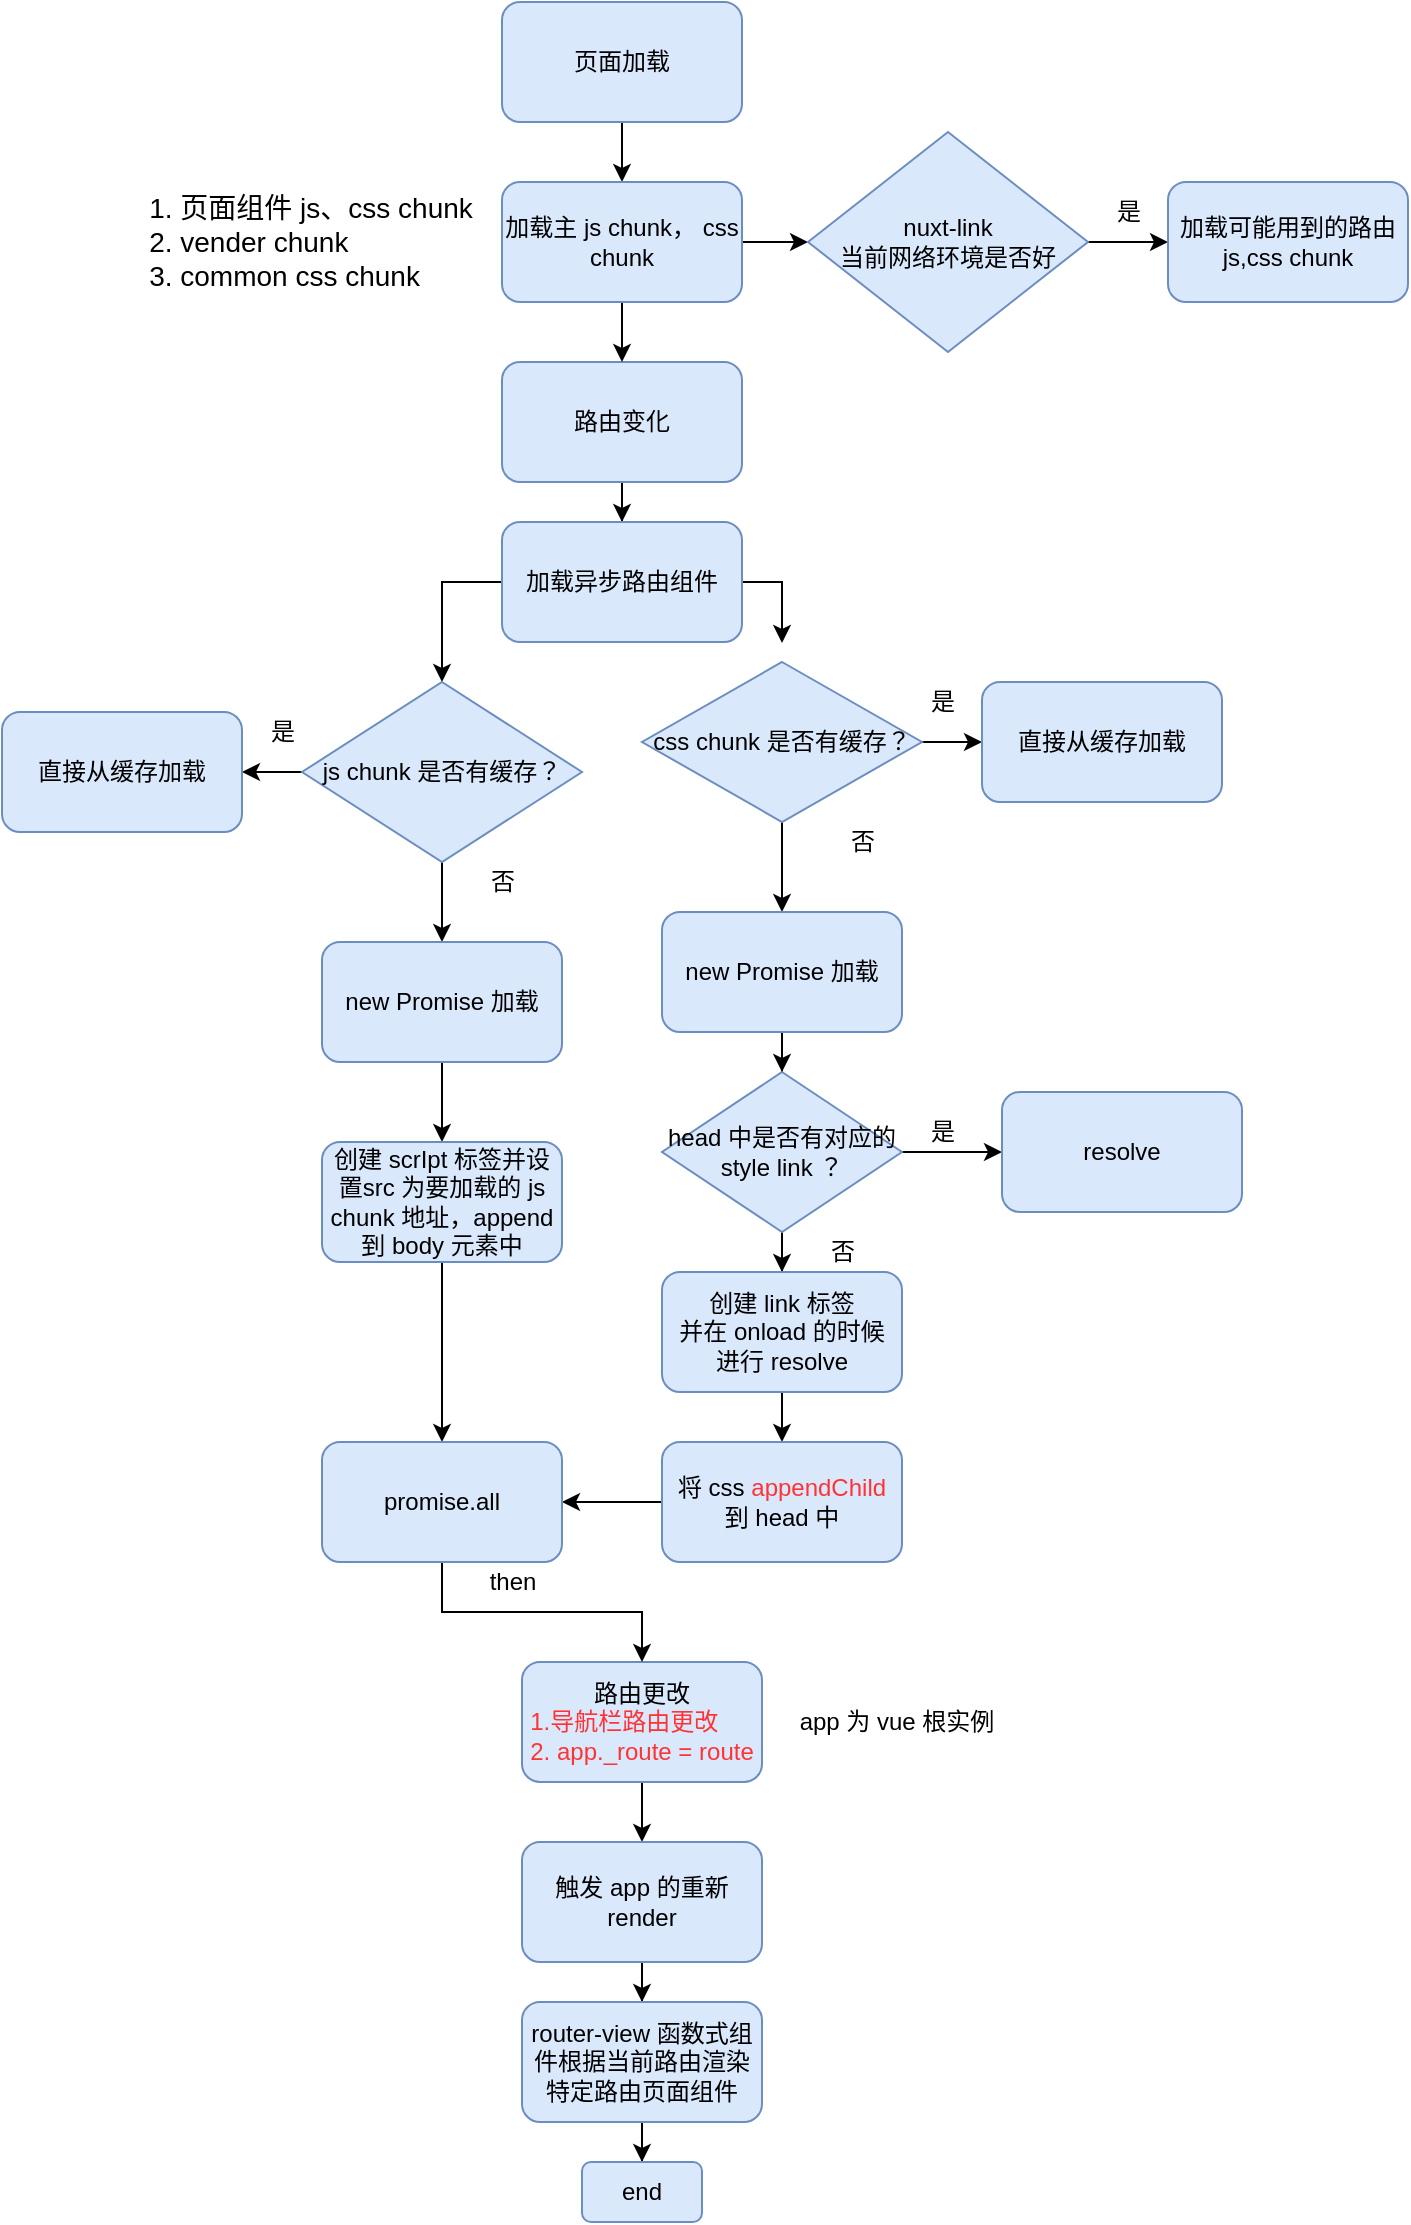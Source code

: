 <mxfile version="12.4.2" type="device" pages="1"><diagram id="3Wo1KeNJe2WCdgg9hyWT" name="Page-1"><mxGraphModel dx="852" dy="494" grid="1" gridSize="10" guides="1" tooltips="1" connect="1" arrows="1" fold="1" page="1" pageScale="1" pageWidth="827" pageHeight="1169" math="0" shadow="0"><root><mxCell id="0"/><mxCell id="1" parent="0"/><mxCell id="vsDp4Kkgxb1CViV4k91k-2" value="" style="edgeStyle=orthogonalEdgeStyle;rounded=0;orthogonalLoop=1;jettySize=auto;html=1;" edge="1" parent="1" source="Aq6FgHZ7GfKt0dJ22791-1" target="Aq6FgHZ7GfKt0dJ22791-4"><mxGeometry relative="1" as="geometry"/></mxCell><mxCell id="Aq6FgHZ7GfKt0dJ22791-1" value="路由变化" style="rounded=1;whiteSpace=wrap;html=1;fillColor=#dae8fc;strokeColor=#6c8ebf;" parent="1" vertex="1"><mxGeometry x="310" y="230" width="120" height="60" as="geometry"/></mxCell><mxCell id="vsDp4Kkgxb1CViV4k91k-5" style="edgeStyle=orthogonalEdgeStyle;rounded=0;orthogonalLoop=1;jettySize=auto;html=1;exitX=0;exitY=0.5;exitDx=0;exitDy=0;entryX=0.5;entryY=0;entryDx=0;entryDy=0;" edge="1" parent="1" source="Aq6FgHZ7GfKt0dJ22791-4" target="Aq6FgHZ7GfKt0dJ22791-8"><mxGeometry relative="1" as="geometry"/></mxCell><mxCell id="vsDp4Kkgxb1CViV4k91k-10" style="edgeStyle=orthogonalEdgeStyle;rounded=0;orthogonalLoop=1;jettySize=auto;html=1;" edge="1" parent="1" source="Aq6FgHZ7GfKt0dJ22791-4"><mxGeometry relative="1" as="geometry"><mxPoint x="450" y="370" as="targetPoint"/></mxGeometry></mxCell><mxCell id="Aq6FgHZ7GfKt0dJ22791-4" value="加载异步路由组件" style="rounded=1;whiteSpace=wrap;html=1;fillColor=#dae8fc;strokeColor=#6c8ebf;" parent="1" vertex="1"><mxGeometry x="310" y="310" width="120" height="60" as="geometry"/></mxCell><mxCell id="BCK3OwyaNnTb7-ROlDQ7-2" value="" style="edgeStyle=orthogonalEdgeStyle;rounded=0;orthogonalLoop=1;jettySize=auto;html=1;" parent="1" source="Aq6FgHZ7GfKt0dJ22791-6" target="Aq6FgHZ7GfKt0dJ22791-7" edge="1"><mxGeometry relative="1" as="geometry"/></mxCell><mxCell id="BCK3OwyaNnTb7-ROlDQ7-10" value="" style="edgeStyle=orthogonalEdgeStyle;rounded=0;orthogonalLoop=1;jettySize=auto;html=1;" parent="1" source="Aq6FgHZ7GfKt0dJ22791-6" target="BCK3OwyaNnTb7-ROlDQ7-9" edge="1"><mxGeometry relative="1" as="geometry"/></mxCell><mxCell id="Aq6FgHZ7GfKt0dJ22791-6" value="css chunk 是否有缓存？" style="rhombus;whiteSpace=wrap;html=1;fillColor=#dae8fc;strokeColor=#6c8ebf;" parent="1" vertex="1"><mxGeometry x="380" y="380" width="140" height="80" as="geometry"/></mxCell><mxCell id="Aq6FgHZ7GfKt0dJ22791-7" value="直接从缓存加载" style="rounded=1;whiteSpace=wrap;html=1;fillColor=#dae8fc;strokeColor=#6c8ebf;" parent="1" vertex="1"><mxGeometry x="550" y="390" width="120" height="60" as="geometry"/></mxCell><mxCell id="BCK3OwyaNnTb7-ROlDQ7-4" value="" style="edgeStyle=orthogonalEdgeStyle;rounded=0;orthogonalLoop=1;jettySize=auto;html=1;" parent="1" source="Aq6FgHZ7GfKt0dJ22791-8" target="BCK3OwyaNnTb7-ROlDQ7-1" edge="1"><mxGeometry relative="1" as="geometry"/></mxCell><mxCell id="BCK3OwyaNnTb7-ROlDQ7-11" value="" style="edgeStyle=orthogonalEdgeStyle;rounded=0;orthogonalLoop=1;jettySize=auto;html=1;" parent="1" source="Aq6FgHZ7GfKt0dJ22791-8" target="BCK3OwyaNnTb7-ROlDQ7-8" edge="1"><mxGeometry relative="1" as="geometry"/></mxCell><mxCell id="Aq6FgHZ7GfKt0dJ22791-8" value="js chunk 是否有缓存？" style="rhombus;whiteSpace=wrap;html=1;fillColor=#dae8fc;strokeColor=#6c8ebf;" parent="1" vertex="1"><mxGeometry x="210" y="390" width="140" height="90" as="geometry"/></mxCell><mxCell id="vsDp4Kkgxb1CViV4k91k-36" value="" style="edgeStyle=orthogonalEdgeStyle;rounded=0;orthogonalLoop=1;jettySize=auto;html=1;" edge="1" parent="1" source="Aq6FgHZ7GfKt0dJ22791-9" target="Aq6FgHZ7GfKt0dJ22791-10"><mxGeometry relative="1" as="geometry"/></mxCell><mxCell id="Aq6FgHZ7GfKt0dJ22791-9" value="页面加载" style="rounded=1;whiteSpace=wrap;html=1;fillColor=#dae8fc;strokeColor=#6c8ebf;" parent="1" vertex="1"><mxGeometry x="310" y="50" width="120" height="60" as="geometry"/></mxCell><mxCell id="vsDp4Kkgxb1CViV4k91k-1" value="" style="edgeStyle=orthogonalEdgeStyle;rounded=0;orthogonalLoop=1;jettySize=auto;html=1;" edge="1" parent="1" source="Aq6FgHZ7GfKt0dJ22791-10" target="Aq6FgHZ7GfKt0dJ22791-1"><mxGeometry relative="1" as="geometry"/></mxCell><mxCell id="vsDp4Kkgxb1CViV4k91k-37" value="" style="edgeStyle=orthogonalEdgeStyle;rounded=0;orthogonalLoop=1;jettySize=auto;html=1;" edge="1" parent="1" source="Aq6FgHZ7GfKt0dJ22791-10" target="Aq6FgHZ7GfKt0dJ22791-17"><mxGeometry relative="1" as="geometry"/></mxCell><mxCell id="Aq6FgHZ7GfKt0dJ22791-10" value="加载主 js chunk， css chunk" style="rounded=1;whiteSpace=wrap;html=1;fillColor=#dae8fc;strokeColor=#6c8ebf;" parent="1" vertex="1"><mxGeometry x="310" y="140" width="120" height="60" as="geometry"/></mxCell><mxCell id="Aq6FgHZ7GfKt0dJ22791-11" value="&lt;div style=&quot;text-align: left ; font-size: 14px&quot;&gt;&lt;span&gt;&lt;font style=&quot;font-size: 14px&quot;&gt;1. 页面组件 js、css chunk&lt;/font&gt;&lt;/span&gt;&lt;/div&gt;&lt;div style=&quot;text-align: left ; font-size: 14px&quot;&gt;&lt;span&gt;&lt;font style=&quot;font-size: 14px&quot;&gt;2. vender chunk&lt;/font&gt;&lt;/span&gt;&lt;/div&gt;&lt;div style=&quot;text-align: left ; font-size: 14px&quot;&gt;&lt;span&gt;&lt;font style=&quot;font-size: 14px&quot;&gt;3. common css chunk&lt;/font&gt;&lt;/span&gt;&lt;/div&gt;" style="text;html=1;strokeColor=none;fillColor=none;align=center;verticalAlign=middle;whiteSpace=wrap;rounded=0;" parent="1" vertex="1"><mxGeometry x="130" y="160" width="169" height="20" as="geometry"/></mxCell><mxCell id="Aq6FgHZ7GfKt0dJ22791-19" value="" style="edgeStyle=orthogonalEdgeStyle;rounded=0;orthogonalLoop=1;jettySize=auto;html=1;" parent="1" source="Aq6FgHZ7GfKt0dJ22791-17" target="Aq6FgHZ7GfKt0dJ22791-18" edge="1"><mxGeometry relative="1" as="geometry"/></mxCell><mxCell id="Aq6FgHZ7GfKt0dJ22791-17" value="nuxt-link&lt;br&gt;当前网络环境是否好" style="rhombus;whiteSpace=wrap;html=1;fillColor=#dae8fc;strokeColor=#6c8ebf;" parent="1" vertex="1"><mxGeometry x="463" y="115" width="140" height="110" as="geometry"/></mxCell><mxCell id="Aq6FgHZ7GfKt0dJ22791-18" value="加载可能用到的路由 js,css chunk" style="rounded=1;whiteSpace=wrap;html=1;fillColor=#dae8fc;strokeColor=#6c8ebf;" parent="1" vertex="1"><mxGeometry x="643" y="140" width="120" height="60" as="geometry"/></mxCell><mxCell id="Aq6FgHZ7GfKt0dJ22791-20" value="是" style="text;html=1;align=center;verticalAlign=middle;resizable=0;points=[];;autosize=1;" parent="1" vertex="1"><mxGeometry x="608" y="145" width="30" height="20" as="geometry"/></mxCell><mxCell id="BCK3OwyaNnTb7-ROlDQ7-1" value="直接从缓存加载" style="rounded=1;whiteSpace=wrap;html=1;fillColor=#dae8fc;strokeColor=#6c8ebf;" parent="1" vertex="1"><mxGeometry x="60" y="405" width="120" height="60" as="geometry"/></mxCell><mxCell id="BCK3OwyaNnTb7-ROlDQ7-3" value="是" style="text;html=1;align=center;verticalAlign=middle;resizable=0;points=[];;autosize=1;" parent="1" vertex="1"><mxGeometry x="515" y="390" width="30" height="20" as="geometry"/></mxCell><mxCell id="BCK3OwyaNnTb7-ROlDQ7-5" value="是" style="text;html=1;align=center;verticalAlign=middle;resizable=0;points=[];;autosize=1;" parent="1" vertex="1"><mxGeometry x="185" y="405" width="30" height="20" as="geometry"/></mxCell><mxCell id="vsDp4Kkgxb1CViV4k91k-12" value="" style="edgeStyle=orthogonalEdgeStyle;rounded=0;orthogonalLoop=1;jettySize=auto;html=1;" edge="1" parent="1" source="BCK3OwyaNnTb7-ROlDQ7-8" target="BCK3OwyaNnTb7-ROlDQ7-27"><mxGeometry relative="1" as="geometry"/></mxCell><mxCell id="BCK3OwyaNnTb7-ROlDQ7-8" value="new Promise 加载" style="rounded=1;whiteSpace=wrap;html=1;fillColor=#dae8fc;strokeColor=#6c8ebf;" parent="1" vertex="1"><mxGeometry x="220" y="520" width="120" height="60" as="geometry"/></mxCell><mxCell id="BCK3OwyaNnTb7-ROlDQ7-17" value="" style="edgeStyle=orthogonalEdgeStyle;rounded=0;orthogonalLoop=1;jettySize=auto;html=1;" parent="1" source="BCK3OwyaNnTb7-ROlDQ7-9" target="BCK3OwyaNnTb7-ROlDQ7-16" edge="1"><mxGeometry relative="1" as="geometry"/></mxCell><mxCell id="BCK3OwyaNnTb7-ROlDQ7-9" value="&lt;span style=&quot;white-space: normal&quot;&gt;new Promise 加载&lt;/span&gt;" style="rounded=1;whiteSpace=wrap;html=1;fillColor=#dae8fc;strokeColor=#6c8ebf;" parent="1" vertex="1"><mxGeometry x="390" y="505" width="120" height="60" as="geometry"/></mxCell><mxCell id="BCK3OwyaNnTb7-ROlDQ7-12" value="否" style="text;html=1;align=center;verticalAlign=middle;resizable=0;points=[];;autosize=1;" parent="1" vertex="1"><mxGeometry x="295" y="480" width="30" height="20" as="geometry"/></mxCell><mxCell id="BCK3OwyaNnTb7-ROlDQ7-13" value="否" style="text;html=1;align=center;verticalAlign=middle;resizable=0;points=[];;autosize=1;" parent="1" vertex="1"><mxGeometry x="475" y="460" width="30" height="20" as="geometry"/></mxCell><mxCell id="BCK3OwyaNnTb7-ROlDQ7-19" value="" style="edgeStyle=orthogonalEdgeStyle;rounded=0;orthogonalLoop=1;jettySize=auto;html=1;" parent="1" source="BCK3OwyaNnTb7-ROlDQ7-16" target="BCK3OwyaNnTb7-ROlDQ7-18" edge="1"><mxGeometry relative="1" as="geometry"/></mxCell><mxCell id="BCK3OwyaNnTb7-ROlDQ7-23" value="" style="edgeStyle=orthogonalEdgeStyle;rounded=0;orthogonalLoop=1;jettySize=auto;html=1;" parent="1" source="BCK3OwyaNnTb7-ROlDQ7-16" target="BCK3OwyaNnTb7-ROlDQ7-21" edge="1"><mxGeometry relative="1" as="geometry"/></mxCell><mxCell id="BCK3OwyaNnTb7-ROlDQ7-16" value="head 中是否有对应的&lt;br&gt;style link ？" style="rhombus;whiteSpace=wrap;html=1;fillColor=#dae8fc;strokeColor=#6c8ebf;" parent="1" vertex="1"><mxGeometry x="390" y="585" width="120" height="80" as="geometry"/></mxCell><mxCell id="BCK3OwyaNnTb7-ROlDQ7-18" value="resolve" style="rounded=1;whiteSpace=wrap;html=1;fillColor=#dae8fc;strokeColor=#6c8ebf;" parent="1" vertex="1"><mxGeometry x="560" y="595" width="120" height="60" as="geometry"/></mxCell><mxCell id="BCK3OwyaNnTb7-ROlDQ7-20" value="是" style="text;html=1;align=center;verticalAlign=middle;resizable=0;points=[];;autosize=1;" parent="1" vertex="1"><mxGeometry x="515" y="605" width="30" height="20" as="geometry"/></mxCell><mxCell id="vsDp4Kkgxb1CViV4k91k-13" value="" style="edgeStyle=orthogonalEdgeStyle;rounded=0;orthogonalLoop=1;jettySize=auto;html=1;" edge="1" parent="1" source="BCK3OwyaNnTb7-ROlDQ7-21" target="BCK3OwyaNnTb7-ROlDQ7-22"><mxGeometry relative="1" as="geometry"/></mxCell><mxCell id="BCK3OwyaNnTb7-ROlDQ7-21" value="创建 link 标签&lt;br&gt;并在 onload 的时候&lt;br&gt;进行 resolve" style="rounded=1;whiteSpace=wrap;html=1;fillColor=#dae8fc;strokeColor=#6c8ebf;" parent="1" vertex="1"><mxGeometry x="390" y="685" width="120" height="60" as="geometry"/></mxCell><mxCell id="vsDp4Kkgxb1CViV4k91k-19" style="edgeStyle=orthogonalEdgeStyle;rounded=0;orthogonalLoop=1;jettySize=auto;html=1;exitX=0;exitY=0.5;exitDx=0;exitDy=0;entryX=1;entryY=0.5;entryDx=0;entryDy=0;" edge="1" parent="1" source="BCK3OwyaNnTb7-ROlDQ7-22" target="vsDp4Kkgxb1CViV4k91k-16"><mxGeometry relative="1" as="geometry"/></mxCell><mxCell id="BCK3OwyaNnTb7-ROlDQ7-22" value="将 css &lt;font color=&quot;#ff3333&quot;&gt;appendChild &lt;/font&gt;到 head 中" style="rounded=1;whiteSpace=wrap;html=1;fillColor=#dae8fc;strokeColor=#6c8ebf;" parent="1" vertex="1"><mxGeometry x="390" y="770" width="120" height="60" as="geometry"/></mxCell><mxCell id="BCK3OwyaNnTb7-ROlDQ7-24" value="否" style="text;html=1;align=center;verticalAlign=middle;resizable=0;points=[];;autosize=1;" parent="1" vertex="1"><mxGeometry x="465" y="665" width="30" height="20" as="geometry"/></mxCell><mxCell id="vsDp4Kkgxb1CViV4k91k-18" style="edgeStyle=orthogonalEdgeStyle;rounded=0;orthogonalLoop=1;jettySize=auto;html=1;entryX=0.5;entryY=0;entryDx=0;entryDy=0;" edge="1" parent="1" source="BCK3OwyaNnTb7-ROlDQ7-27" target="vsDp4Kkgxb1CViV4k91k-16"><mxGeometry relative="1" as="geometry"/></mxCell><mxCell id="BCK3OwyaNnTb7-ROlDQ7-27" value="创建 scrIpt 标签并设置src 为要加载的 js chunk 地址，append 到 body 元素中" style="rounded=1;whiteSpace=wrap;html=1;fillColor=#dae8fc;strokeColor=#6c8ebf;" parent="1" vertex="1"><mxGeometry x="220" y="620" width="120" height="60" as="geometry"/></mxCell><mxCell id="vsDp4Kkgxb1CViV4k91k-25" value="" style="edgeStyle=orthogonalEdgeStyle;rounded=0;orthogonalLoop=1;jettySize=auto;html=1;" edge="1" parent="1" source="vsDp4Kkgxb1CViV4k91k-11" target="vsDp4Kkgxb1CViV4k91k-22"><mxGeometry relative="1" as="geometry"/></mxCell><mxCell id="vsDp4Kkgxb1CViV4k91k-11" value="路由更改&lt;br&gt;&lt;div style=&quot;text-align: left&quot;&gt;&lt;span style=&quot;color: rgb(255 , 51 , 51)&quot;&gt;1.导航栏路由更改&lt;/span&gt;&lt;/div&gt;&lt;font color=&quot;#ff3333&quot;&gt;&lt;div style=&quot;text-align: left&quot;&gt;&lt;span&gt;2.&amp;nbsp;app._route = route&lt;/span&gt;&lt;/div&gt;&lt;/font&gt;" style="rounded=1;whiteSpace=wrap;html=1;fillColor=#dae8fc;strokeColor=#6c8ebf;" vertex="1" parent="1"><mxGeometry x="320" y="880" width="120" height="60" as="geometry"/></mxCell><mxCell id="vsDp4Kkgxb1CViV4k91k-20" style="edgeStyle=orthogonalEdgeStyle;rounded=0;orthogonalLoop=1;jettySize=auto;html=1;exitX=0.5;exitY=1;exitDx=0;exitDy=0;entryX=0.5;entryY=0;entryDx=0;entryDy=0;" edge="1" parent="1" source="vsDp4Kkgxb1CViV4k91k-16" target="vsDp4Kkgxb1CViV4k91k-11"><mxGeometry relative="1" as="geometry"/></mxCell><mxCell id="vsDp4Kkgxb1CViV4k91k-16" value="promise.all" style="rounded=1;whiteSpace=wrap;html=1;fillColor=#dae8fc;strokeColor=#6c8ebf;" vertex="1" parent="1"><mxGeometry x="220" y="770" width="120" height="60" as="geometry"/></mxCell><mxCell id="vsDp4Kkgxb1CViV4k91k-21" value="then" style="text;html=1;align=center;verticalAlign=middle;resizable=0;points=[];;autosize=1;" vertex="1" parent="1"><mxGeometry x="295" y="830" width="40" height="20" as="geometry"/></mxCell><mxCell id="vsDp4Kkgxb1CViV4k91k-26" value="" style="edgeStyle=orthogonalEdgeStyle;rounded=0;orthogonalLoop=1;jettySize=auto;html=1;" edge="1" parent="1" source="vsDp4Kkgxb1CViV4k91k-22" target="vsDp4Kkgxb1CViV4k91k-24"><mxGeometry relative="1" as="geometry"/></mxCell><mxCell id="vsDp4Kkgxb1CViV4k91k-22" value="触发 app 的重新 render" style="rounded=1;whiteSpace=wrap;html=1;fillColor=#dae8fc;strokeColor=#6c8ebf;" vertex="1" parent="1"><mxGeometry x="320" y="970" width="120" height="60" as="geometry"/></mxCell><mxCell id="vsDp4Kkgxb1CViV4k91k-23" value="app 为 vue 根实例" style="text;html=1;strokeColor=none;fillColor=none;align=center;verticalAlign=middle;whiteSpace=wrap;rounded=0;" vertex="1" parent="1"><mxGeometry x="455" y="900" width="105" height="20" as="geometry"/></mxCell><mxCell id="vsDp4Kkgxb1CViV4k91k-35" style="edgeStyle=orthogonalEdgeStyle;rounded=0;orthogonalLoop=1;jettySize=auto;html=1;entryX=0.5;entryY=0;entryDx=0;entryDy=0;" edge="1" parent="1" source="vsDp4Kkgxb1CViV4k91k-24" target="vsDp4Kkgxb1CViV4k91k-28"><mxGeometry relative="1" as="geometry"/></mxCell><mxCell id="vsDp4Kkgxb1CViV4k91k-24" value="router-view 函数式组件根据当前路由渲染特定路由页面组件" style="rounded=1;whiteSpace=wrap;html=1;fillColor=#dae8fc;strokeColor=#6c8ebf;" vertex="1" parent="1"><mxGeometry x="320" y="1050" width="120" height="60" as="geometry"/></mxCell><mxCell id="vsDp4Kkgxb1CViV4k91k-28" value="end" style="rounded=1;whiteSpace=wrap;html=1;fillColor=#dae8fc;strokeColor=#6c8ebf;" vertex="1" parent="1"><mxGeometry x="350" y="1130" width="60" height="30" as="geometry"/></mxCell></root></mxGraphModel></diagram></mxfile>